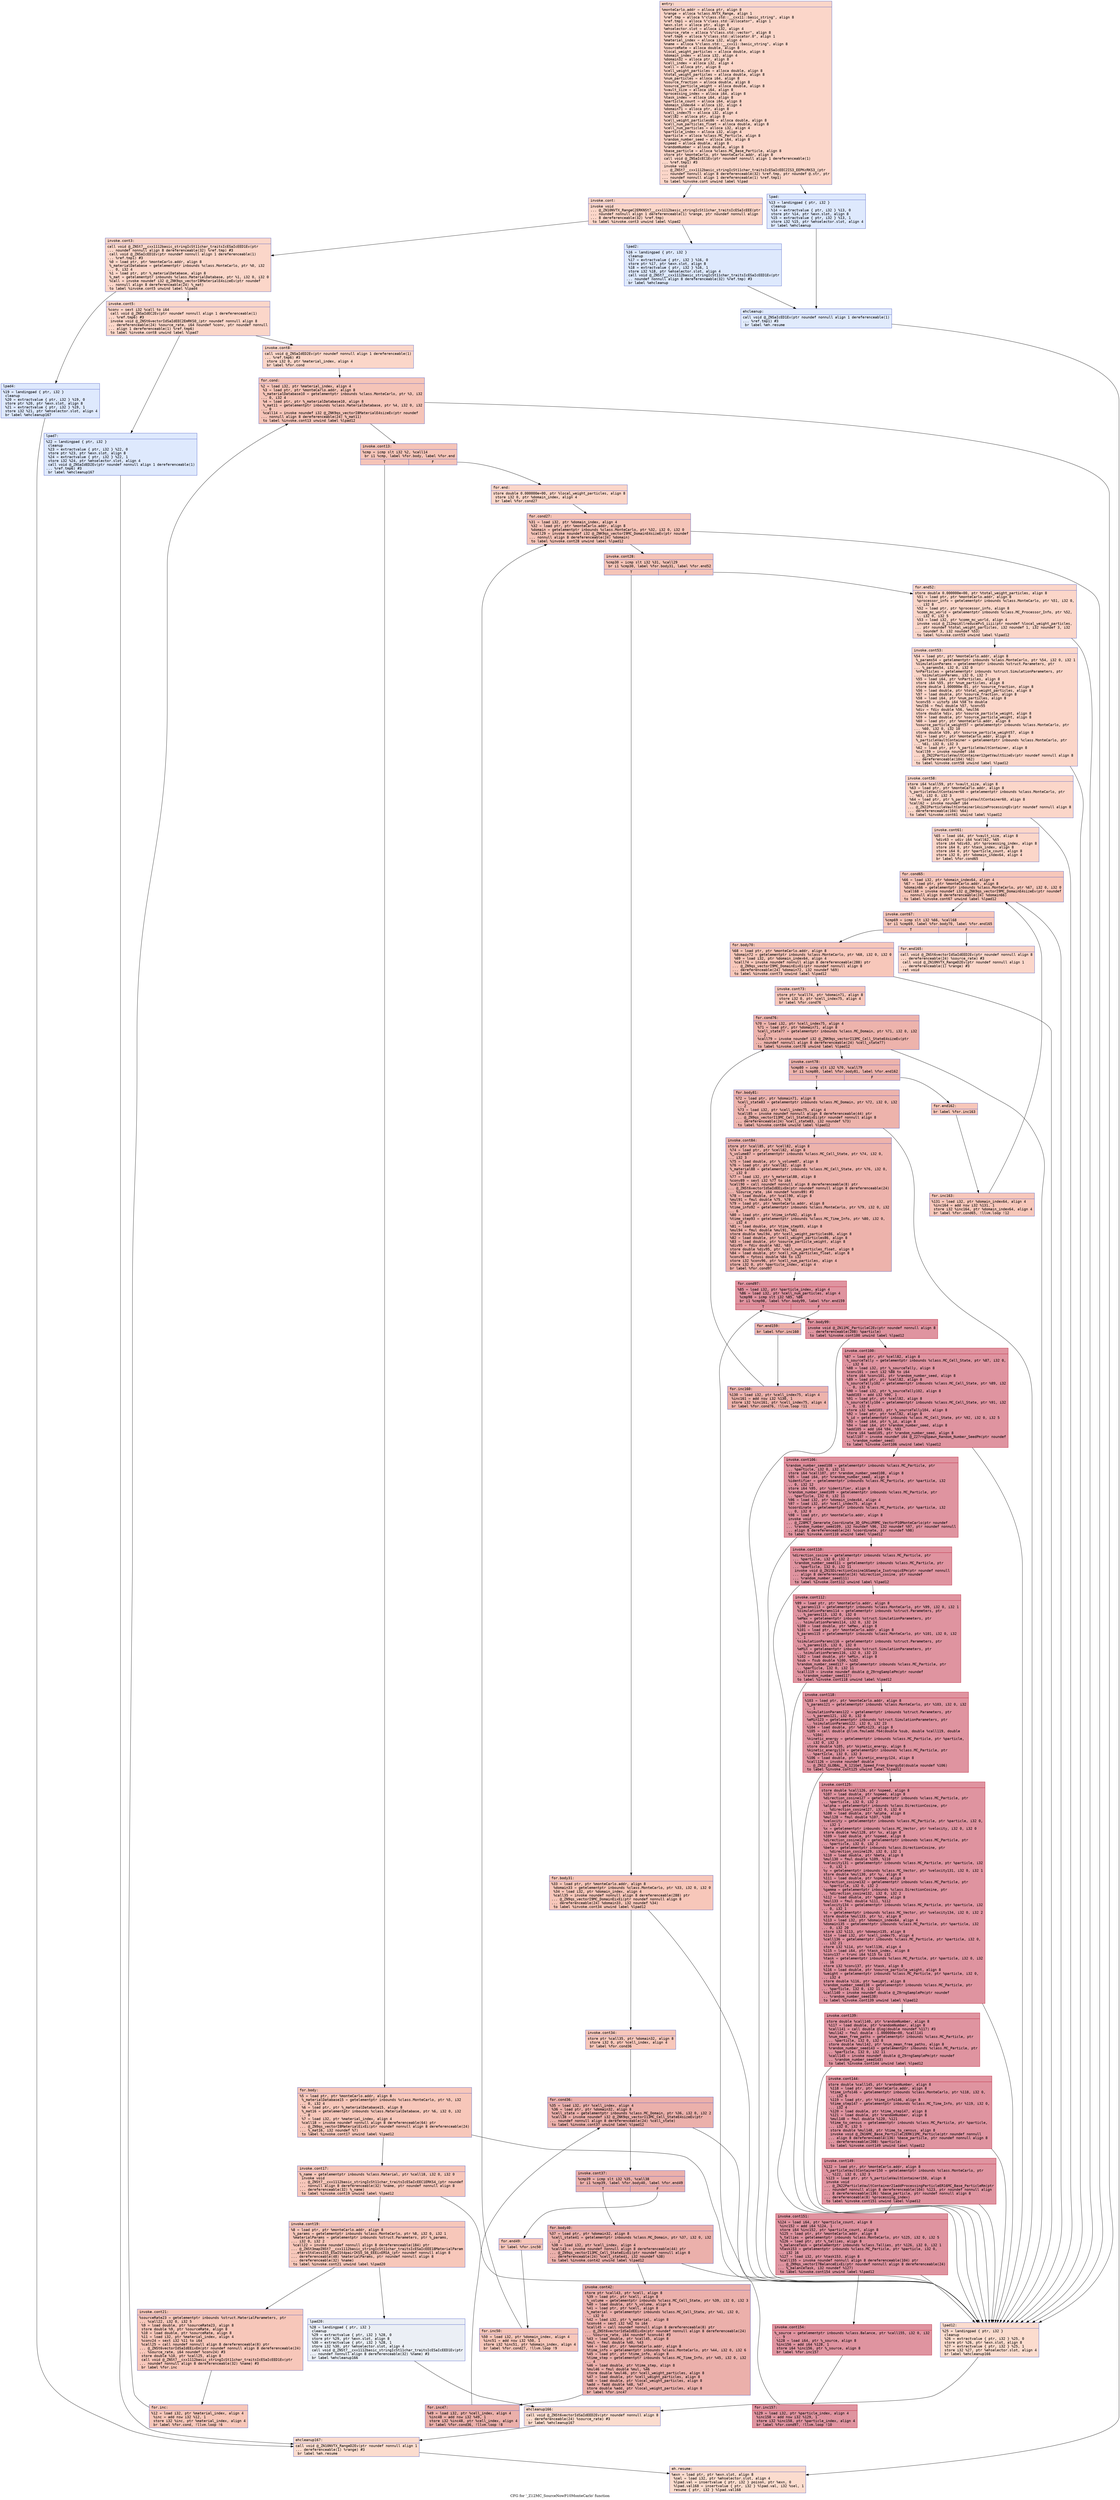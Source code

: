 digraph "CFG for '_Z12MC_SourceNowP10MonteCarlo' function" {
	label="CFG for '_Z12MC_SourceNowP10MonteCarlo' function";

	Node0x55f462287c60 [shape=record,color="#3d50c3ff", style=filled, fillcolor="#f6a38570" fontname="Courier",label="{entry:\l|  %monteCarlo.addr = alloca ptr, align 8\l  %range = alloca %class.NVTX_Range, align 1\l  %ref.tmp = alloca %\"class.std::__cxx11::basic_string\", align 8\l  %ref.tmp1 = alloca %\"class.std::allocator\", align 1\l  %exn.slot = alloca ptr, align 8\l  %ehselector.slot = alloca i32, align 4\l  %source_rate = alloca %\"class.std::vector\", align 8\l  %ref.tmp6 = alloca %\"class.std::allocator.0\", align 1\l  %material_index = alloca i32, align 4\l  %name = alloca %\"class.std::__cxx11::basic_string\", align 8\l  %sourceRate = alloca double, align 8\l  %local_weight_particles = alloca double, align 8\l  %domain_index = alloca i32, align 4\l  %domain32 = alloca ptr, align 8\l  %cell_index = alloca i32, align 4\l  %cell = alloca ptr, align 8\l  %cell_weight_particles = alloca double, align 8\l  %total_weight_particles = alloca double, align 8\l  %num_particles = alloca i64, align 8\l  %source_fraction = alloca double, align 8\l  %source_particle_weight = alloca double, align 8\l  %vault_size = alloca i64, align 8\l  %processing_index = alloca i64, align 8\l  %task_index = alloca i64, align 8\l  %particle_count = alloca i64, align 8\l  %domain_index64 = alloca i32, align 4\l  %domain71 = alloca ptr, align 8\l  %cell_index75 = alloca i32, align 4\l  %cell82 = alloca ptr, align 8\l  %cell_weight_particles86 = alloca double, align 8\l  %cell_num_particles_float = alloca double, align 8\l  %cell_num_particles = alloca i32, align 4\l  %particle_index = alloca i32, align 4\l  %particle = alloca %class.MC_Particle, align 8\l  %random_number_seed = alloca i64, align 8\l  %speed = alloca double, align 8\l  %randomNumber = alloca double, align 8\l  %base_particle = alloca %class.MC_Base_Particle, align 8\l  store ptr %monteCarlo, ptr %monteCarlo.addr, align 8\l  call void @_ZNSaIcEC1Ev(ptr noundef nonnull align 1 dereferenceable(1)\l... %ref.tmp1) #3\l  invoke void\l... @_ZNSt7__cxx1112basic_stringIcSt11char_traitsIcESaIcEEC2IS3_EEPKcRKS3_(ptr\l... noundef nonnull align 8 dereferenceable(32) %ref.tmp, ptr noundef @.str, ptr\l... noundef nonnull align 1 dereferenceable(1) %ref.tmp1)\l          to label %invoke.cont unwind label %lpad\l}"];
	Node0x55f462287c60 -> Node0x55f46228a5b0[tooltip="entry -> invoke.cont\nProbability 100.00%" ];
	Node0x55f462287c60 -> Node0x55f46228a660[tooltip="entry -> lpad\nProbability 0.00%" ];
	Node0x55f46228a5b0 [shape=record,color="#3d50c3ff", style=filled, fillcolor="#f6a38570" fontname="Courier",label="{invoke.cont:\l|  invoke void\l... @_ZN10NVTX_RangeC2ERKNSt7__cxx1112basic_stringIcSt11char_traitsIcESaIcEEE(ptr\l... noundef nonnull align 1 dereferenceable(1) %range, ptr noundef nonnull align\l... 8 dereferenceable(32) %ref.tmp)\l          to label %invoke.cont3 unwind label %lpad2\l}"];
	Node0x55f46228a5b0 -> Node0x55f46228a560[tooltip="invoke.cont -> invoke.cont3\nProbability 100.00%" ];
	Node0x55f46228a5b0 -> Node0x55f46228a960[tooltip="invoke.cont -> lpad2\nProbability 0.00%" ];
	Node0x55f46228a560 [shape=record,color="#3d50c3ff", style=filled, fillcolor="#f6a38570" fontname="Courier",label="{invoke.cont3:\l|  call void @_ZNSt7__cxx1112basic_stringIcSt11char_traitsIcESaIcEED1Ev(ptr\l... noundef nonnull align 8 dereferenceable(32) %ref.tmp) #3\l  call void @_ZNSaIcED1Ev(ptr noundef nonnull align 1 dereferenceable(1)\l... %ref.tmp1) #3\l  %0 = load ptr, ptr %monteCarlo.addr, align 8\l  %_materialDatabase = getelementptr inbounds %class.MonteCarlo, ptr %0, i32\l... 0, i32 4\l  %1 = load ptr, ptr %_materialDatabase, align 8\l  %_mat = getelementptr inbounds %class.MaterialDatabase, ptr %1, i32 0, i32 0\l  %call = invoke noundef i32 @_ZNK9qs_vectorI8MaterialE4sizeEv(ptr noundef\l... nonnull align 8 dereferenceable(24) %_mat)\l          to label %invoke.cont5 unwind label %lpad4\l}"];
	Node0x55f46228a560 -> Node0x55f46228bc00[tooltip="invoke.cont3 -> invoke.cont5\nProbability 100.00%" ];
	Node0x55f46228a560 -> Node0x55f46228bcb0[tooltip="invoke.cont3 -> lpad4\nProbability 0.00%" ];
	Node0x55f46228bc00 [shape=record,color="#3d50c3ff", style=filled, fillcolor="#f6a38570" fontname="Courier",label="{invoke.cont5:\l|  %conv = sext i32 %call to i64\l  call void @_ZNSaIdEC2Ev(ptr noundef nonnull align 1 dereferenceable(1)\l... %ref.tmp6) #3\l  invoke void @_ZNSt6vectorIdSaIdEEC2EmRKS0_(ptr noundef nonnull align 8\l... dereferenceable(24) %source_rate, i64 noundef %conv, ptr noundef nonnull\l... align 1 dereferenceable(1) %ref.tmp6)\l          to label %invoke.cont8 unwind label %lpad7\l}"];
	Node0x55f46228bc00 -> Node0x55f46228c760[tooltip="invoke.cont5 -> invoke.cont8\nProbability 100.00%" ];
	Node0x55f46228bc00 -> Node0x55f46228c810[tooltip="invoke.cont5 -> lpad7\nProbability 0.00%" ];
	Node0x55f46228c760 [shape=record,color="#3d50c3ff", style=filled, fillcolor="#f6a38570" fontname="Courier",label="{invoke.cont8:\l|  call void @_ZNSaIdED2Ev(ptr noundef nonnull align 1 dereferenceable(1)\l... %ref.tmp6) #3\l  store i32 0, ptr %material_index, align 4\l  br label %for.cond\l}"];
	Node0x55f46228c760 -> Node0x55f46228cd90[tooltip="invoke.cont8 -> for.cond\nProbability 100.00%" ];
	Node0x55f46228cd90 [shape=record,color="#3d50c3ff", style=filled, fillcolor="#e97a5f70" fontname="Courier",label="{for.cond:\l|  %2 = load i32, ptr %material_index, align 4\l  %3 = load ptr, ptr %monteCarlo.addr, align 8\l  %_materialDatabase10 = getelementptr inbounds %class.MonteCarlo, ptr %3, i32\l... 0, i32 4\l  %4 = load ptr, ptr %_materialDatabase10, align 8\l  %_mat11 = getelementptr inbounds %class.MaterialDatabase, ptr %4, i32 0, i32\l... 0\l  %call14 = invoke noundef i32 @_ZNK9qs_vectorI8MaterialE4sizeEv(ptr noundef\l... nonnull align 8 dereferenceable(24) %_mat11)\l          to label %invoke.cont13 unwind label %lpad12\l}"];
	Node0x55f46228cd90 -> Node0x55f46228d270[tooltip="for.cond -> invoke.cont13\nProbability 100.00%" ];
	Node0x55f46228cd90 -> Node0x55f46228d2c0[tooltip="for.cond -> lpad12\nProbability 0.00%" ];
	Node0x55f46228d270 [shape=record,color="#3d50c3ff", style=filled, fillcolor="#e97a5f70" fontname="Courier",label="{invoke.cont13:\l|  %cmp = icmp slt i32 %2, %call14\l  br i1 %cmp, label %for.body, label %for.end\l|{<s0>T|<s1>F}}"];
	Node0x55f46228d270:s0 -> Node0x55f46228d4e0[tooltip="invoke.cont13 -> for.body\nProbability 96.88%" ];
	Node0x55f46228d270:s1 -> Node0x55f46228d530[tooltip="invoke.cont13 -> for.end\nProbability 3.12%" ];
	Node0x55f46228d4e0 [shape=record,color="#3d50c3ff", style=filled, fillcolor="#ec7f6370" fontname="Courier",label="{for.body:\l|  %5 = load ptr, ptr %monteCarlo.addr, align 8\l  %_materialDatabase15 = getelementptr inbounds %class.MonteCarlo, ptr %5, i32\l... 0, i32 4\l  %6 = load ptr, ptr %_materialDatabase15, align 8\l  %_mat16 = getelementptr inbounds %class.MaterialDatabase, ptr %6, i32 0, i32\l... 0\l  %7 = load i32, ptr %material_index, align 4\l  %call18 = invoke noundef nonnull align 8 dereferenceable(64) ptr\l... @_ZN9qs_vectorI8MaterialEixEi(ptr noundef nonnull align 8 dereferenceable(24)\l... %_mat16, i32 noundef %7)\l          to label %invoke.cont17 unwind label %lpad12\l}"];
	Node0x55f46228d4e0 -> Node0x55f46228da30[tooltip="for.body -> invoke.cont17\nProbability 100.00%" ];
	Node0x55f46228d4e0 -> Node0x55f46228d2c0[tooltip="for.body -> lpad12\nProbability 0.00%" ];
	Node0x55f46228da30 [shape=record,color="#3d50c3ff", style=filled, fillcolor="#ec7f6370" fontname="Courier",label="{invoke.cont17:\l|  %_name = getelementptr inbounds %class.Material, ptr %call18, i32 0, i32 0\l  invoke void\l... @_ZNSt7__cxx1112basic_stringIcSt11char_traitsIcESaIcEEC1ERKS4_(ptr noundef\l... nonnull align 8 dereferenceable(32) %name, ptr noundef nonnull align 8\l... dereferenceable(32) %_name)\l          to label %invoke.cont19 unwind label %lpad12\l}"];
	Node0x55f46228da30 -> Node0x55f46228de90[tooltip="invoke.cont17 -> invoke.cont19\nProbability 100.00%" ];
	Node0x55f46228da30 -> Node0x55f46228d2c0[tooltip="invoke.cont17 -> lpad12\nProbability 0.00%" ];
	Node0x55f46228de90 [shape=record,color="#3d50c3ff", style=filled, fillcolor="#ec7f6370" fontname="Courier",label="{invoke.cont19:\l|  %8 = load ptr, ptr %monteCarlo.addr, align 8\l  %_params = getelementptr inbounds %class.MonteCarlo, ptr %8, i32 0, i32 1\l  %materialParams = getelementptr inbounds %struct.Parameters, ptr %_params,\l... i32 0, i32 2\l  %call22 = invoke noundef nonnull align 8 dereferenceable(184) ptr\l... @_ZNSt3mapINSt7__cxx1112basic_stringIcSt11char_traitsIcESaIcEEE18MaterialParam\l...etersSt4lessIS5_ESaISt4pairIKS5_S6_EEEixERSA_(ptr noundef nonnull align 8\l... dereferenceable(48) %materialParams, ptr noundef nonnull align 8\l... dereferenceable(32) %name)\l          to label %invoke.cont21 unwind label %lpad20\l}"];
	Node0x55f46228de90 -> Node0x55f46228de40[tooltip="invoke.cont19 -> invoke.cont21\nProbability 100.00%" ];
	Node0x55f46228de90 -> Node0x55f46228e4f0[tooltip="invoke.cont19 -> lpad20\nProbability 0.00%" ];
	Node0x55f46228de40 [shape=record,color="#3d50c3ff", style=filled, fillcolor="#ec7f6370" fontname="Courier",label="{invoke.cont21:\l|  %sourceRate23 = getelementptr inbounds %struct.MaterialParameters, ptr\l... %call22, i32 0, i32 5\l  %9 = load double, ptr %sourceRate23, align 8\l  store double %9, ptr %sourceRate, align 8\l  %10 = load double, ptr %sourceRate, align 8\l  %11 = load i32, ptr %material_index, align 4\l  %conv24 = sext i32 %11 to i64\l  %call25 = call noundef nonnull align 8 dereferenceable(8) ptr\l... @_ZNSt6vectorIdSaIdEEixEm(ptr noundef nonnull align 8 dereferenceable(24)\l... %source_rate, i64 noundef %conv24) #3\l  store double %10, ptr %call25, align 8\l  call void @_ZNSt7__cxx1112basic_stringIcSt11char_traitsIcESaIcEED1Ev(ptr\l... noundef nonnull align 8 dereferenceable(32) %name) #3\l  br label %for.inc\l}"];
	Node0x55f46228de40 -> Node0x55f46228f000[tooltip="invoke.cont21 -> for.inc\nProbability 100.00%" ];
	Node0x55f46228f000 [shape=record,color="#3d50c3ff", style=filled, fillcolor="#ec7f6370" fontname="Courier",label="{for.inc:\l|  %12 = load i32, ptr %material_index, align 4\l  %inc = add nsw i32 %12, 1\l  store i32 %inc, ptr %material_index, align 4\l  br label %for.cond, !llvm.loop !6\l}"];
	Node0x55f46228f000 -> Node0x55f46228cd90[tooltip="for.inc -> for.cond\nProbability 100.00%" ];
	Node0x55f46228a660 [shape=record,color="#3d50c3ff", style=filled, fillcolor="#b5cdfa70" fontname="Courier",label="{lpad:\l|  %13 = landingpad \{ ptr, i32 \}\l          cleanup\l  %14 = extractvalue \{ ptr, i32 \} %13, 0\l  store ptr %14, ptr %exn.slot, align 8\l  %15 = extractvalue \{ ptr, i32 \} %13, 1\l  store i32 %15, ptr %ehselector.slot, align 4\l  br label %ehcleanup\l}"];
	Node0x55f46228a660 -> Node0x55f4622901c0[tooltip="lpad -> ehcleanup\nProbability 100.00%" ];
	Node0x55f46228a960 [shape=record,color="#3d50c3ff", style=filled, fillcolor="#b5cdfa70" fontname="Courier",label="{lpad2:\l|  %16 = landingpad \{ ptr, i32 \}\l          cleanup\l  %17 = extractvalue \{ ptr, i32 \} %16, 0\l  store ptr %17, ptr %exn.slot, align 8\l  %18 = extractvalue \{ ptr, i32 \} %16, 1\l  store i32 %18, ptr %ehselector.slot, align 4\l  call void @_ZNSt7__cxx1112basic_stringIcSt11char_traitsIcESaIcEED1Ev(ptr\l... noundef nonnull align 8 dereferenceable(32) %ref.tmp) #3\l  br label %ehcleanup\l}"];
	Node0x55f46228a960 -> Node0x55f4622901c0[tooltip="lpad2 -> ehcleanup\nProbability 100.00%" ];
	Node0x55f4622901c0 [shape=record,color="#3d50c3ff", style=filled, fillcolor="#bbd1f870" fontname="Courier",label="{ehcleanup:\l|  call void @_ZNSaIcED1Ev(ptr noundef nonnull align 1 dereferenceable(1)\l... %ref.tmp1) #3\l  br label %eh.resume\l}"];
	Node0x55f4622901c0 -> Node0x55f4622907e0[tooltip="ehcleanup -> eh.resume\nProbability 100.00%" ];
	Node0x55f46228bcb0 [shape=record,color="#3d50c3ff", style=filled, fillcolor="#b5cdfa70" fontname="Courier",label="{lpad4:\l|  %19 = landingpad \{ ptr, i32 \}\l          cleanup\l  %20 = extractvalue \{ ptr, i32 \} %19, 0\l  store ptr %20, ptr %exn.slot, align 8\l  %21 = extractvalue \{ ptr, i32 \} %19, 1\l  store i32 %21, ptr %ehselector.slot, align 4\l  br label %ehcleanup167\l}"];
	Node0x55f46228bcb0 -> Node0x55f462290b30[tooltip="lpad4 -> ehcleanup167\nProbability 100.00%" ];
	Node0x55f46228c810 [shape=record,color="#3d50c3ff", style=filled, fillcolor="#b5cdfa70" fontname="Courier",label="{lpad7:\l|  %22 = landingpad \{ ptr, i32 \}\l          cleanup\l  %23 = extractvalue \{ ptr, i32 \} %22, 0\l  store ptr %23, ptr %exn.slot, align 8\l  %24 = extractvalue \{ ptr, i32 \} %22, 1\l  store i32 %24, ptr %ehselector.slot, align 4\l  call void @_ZNSaIdED2Ev(ptr noundef nonnull align 1 dereferenceable(1)\l... %ref.tmp6) #3\l  br label %ehcleanup167\l}"];
	Node0x55f46228c810 -> Node0x55f462290b30[tooltip="lpad7 -> ehcleanup167\nProbability 100.00%" ];
	Node0x55f46228d2c0 [shape=record,color="#3d50c3ff", style=filled, fillcolor="#f7af9170" fontname="Courier",label="{lpad12:\l|  %25 = landingpad \{ ptr, i32 \}\l          cleanup\l  %26 = extractvalue \{ ptr, i32 \} %25, 0\l  store ptr %26, ptr %exn.slot, align 8\l  %27 = extractvalue \{ ptr, i32 \} %25, 1\l  store i32 %27, ptr %ehselector.slot, align 4\l  br label %ehcleanup166\l}"];
	Node0x55f46228d2c0 -> Node0x55f462291300[tooltip="lpad12 -> ehcleanup166\nProbability 100.00%" ];
	Node0x55f46228e4f0 [shape=record,color="#3d50c3ff", style=filled, fillcolor="#d1dae970" fontname="Courier",label="{lpad20:\l|  %28 = landingpad \{ ptr, i32 \}\l          cleanup\l  %29 = extractvalue \{ ptr, i32 \} %28, 0\l  store ptr %29, ptr %exn.slot, align 8\l  %30 = extractvalue \{ ptr, i32 \} %28, 1\l  store i32 %30, ptr %ehselector.slot, align 4\l  call void @_ZNSt7__cxx1112basic_stringIcSt11char_traitsIcESaIcEED1Ev(ptr\l... noundef nonnull align 8 dereferenceable(32) %name) #3\l  br label %ehcleanup166\l}"];
	Node0x55f46228e4f0 -> Node0x55f462291300[tooltip="lpad20 -> ehcleanup166\nProbability 100.00%" ];
	Node0x55f46228d530 [shape=record,color="#3d50c3ff", style=filled, fillcolor="#f6a38570" fontname="Courier",label="{for.end:\l|  store double 0.000000e+00, ptr %local_weight_particles, align 8\l  store i32 0, ptr %domain_index, align 4\l  br label %for.cond27\l}"];
	Node0x55f46228d530 -> Node0x55f462289990[tooltip="for.end -> for.cond27\nProbability 100.00%" ];
	Node0x55f462289990 [shape=record,color="#3d50c3ff", style=filled, fillcolor="#e97a5f70" fontname="Courier",label="{for.cond27:\l|  %31 = load i32, ptr %domain_index, align 4\l  %32 = load ptr, ptr %monteCarlo.addr, align 8\l  %domain = getelementptr inbounds %class.MonteCarlo, ptr %32, i32 0, i32 0\l  %call29 = invoke noundef i32 @_ZNK9qs_vectorI9MC_DomainE4sizeEv(ptr noundef\l... nonnull align 8 dereferenceable(24) %domain)\l          to label %invoke.cont28 unwind label %lpad12\l}"];
	Node0x55f462289990 -> Node0x55f4622924a0[tooltip="for.cond27 -> invoke.cont28\nProbability 100.00%" ];
	Node0x55f462289990 -> Node0x55f46228d2c0[tooltip="for.cond27 -> lpad12\nProbability 0.00%" ];
	Node0x55f4622924a0 [shape=record,color="#3d50c3ff", style=filled, fillcolor="#e97a5f70" fontname="Courier",label="{invoke.cont28:\l|  %cmp30 = icmp slt i32 %31, %call29\l  br i1 %cmp30, label %for.body31, label %for.end52\l|{<s0>T|<s1>F}}"];
	Node0x55f4622924a0:s0 -> Node0x55f462292830[tooltip="invoke.cont28 -> for.body31\nProbability 96.88%" ];
	Node0x55f4622924a0:s1 -> Node0x55f462292880[tooltip="invoke.cont28 -> for.end52\nProbability 3.12%" ];
	Node0x55f462292830 [shape=record,color="#3d50c3ff", style=filled, fillcolor="#ec7f6370" fontname="Courier",label="{for.body31:\l|  %33 = load ptr, ptr %monteCarlo.addr, align 8\l  %domain33 = getelementptr inbounds %class.MonteCarlo, ptr %33, i32 0, i32 0\l  %34 = load i32, ptr %domain_index, align 4\l  %call35 = invoke noundef nonnull align 8 dereferenceable(288) ptr\l... @_ZN9qs_vectorI9MC_DomainEixEi(ptr noundef nonnull align 8\l... dereferenceable(24) %domain33, i32 noundef %34)\l          to label %invoke.cont34 unwind label %lpad12\l}"];
	Node0x55f462292830 -> Node0x55f462292c30[tooltip="for.body31 -> invoke.cont34\nProbability 100.00%" ];
	Node0x55f462292830 -> Node0x55f46228d2c0[tooltip="for.body31 -> lpad12\nProbability 0.00%" ];
	Node0x55f462292c30 [shape=record,color="#3d50c3ff", style=filled, fillcolor="#ec7f6370" fontname="Courier",label="{invoke.cont34:\l|  store ptr %call35, ptr %domain32, align 8\l  store i32 0, ptr %cell_index, align 4\l  br label %for.cond36\l}"];
	Node0x55f462292c30 -> Node0x55f4622930f0[tooltip="invoke.cont34 -> for.cond36\nProbability 100.00%" ];
	Node0x55f4622930f0 [shape=record,color="#3d50c3ff", style=filled, fillcolor="#d24b4070" fontname="Courier",label="{for.cond36:\l|  %35 = load i32, ptr %cell_index, align 4\l  %36 = load ptr, ptr %domain32, align 8\l  %cell_state = getelementptr inbounds %class.MC_Domain, ptr %36, i32 0, i32 2\l  %call38 = invoke noundef i32 @_ZNK9qs_vectorI13MC_Cell_StateE4sizeEv(ptr\l... noundef nonnull align 8 dereferenceable(24) %cell_state)\l          to label %invoke.cont37 unwind label %lpad12\l}"];
	Node0x55f4622930f0 -> Node0x55f4622933d0[tooltip="for.cond36 -> invoke.cont37\nProbability 100.00%" ];
	Node0x55f4622930f0 -> Node0x55f46228d2c0[tooltip="for.cond36 -> lpad12\nProbability 0.00%" ];
	Node0x55f4622933d0 [shape=record,color="#3d50c3ff", style=filled, fillcolor="#d24b4070" fontname="Courier",label="{invoke.cont37:\l|  %cmp39 = icmp slt i32 %35, %call38\l  br i1 %cmp39, label %for.body40, label %for.end49\l|{<s0>T|<s1>F}}"];
	Node0x55f4622933d0:s0 -> Node0x55f462293740[tooltip="invoke.cont37 -> for.body40\nProbability 96.88%" ];
	Node0x55f4622933d0:s1 -> Node0x55f46228bf00[tooltip="invoke.cont37 -> for.end49\nProbability 3.12%" ];
	Node0x55f462293740 [shape=record,color="#3d50c3ff", style=filled, fillcolor="#d24b4070" fontname="Courier",label="{for.body40:\l|  %37 = load ptr, ptr %domain32, align 8\l  %cell_state41 = getelementptr inbounds %class.MC_Domain, ptr %37, i32 0, i32\l... 2\l  %38 = load i32, ptr %cell_index, align 4\l  %call43 = invoke noundef nonnull align 8 dereferenceable(44) ptr\l... @_ZN9qs_vectorI13MC_Cell_StateEixEi(ptr noundef nonnull align 8\l... dereferenceable(24) %cell_state41, i32 noundef %38)\l          to label %invoke.cont42 unwind label %lpad12\l}"];
	Node0x55f462293740 -> Node0x55f46228c2b0[tooltip="for.body40 -> invoke.cont42\nProbability 100.00%" ];
	Node0x55f462293740 -> Node0x55f46228d2c0[tooltip="for.body40 -> lpad12\nProbability 0.00%" ];
	Node0x55f46228c2b0 [shape=record,color="#3d50c3ff", style=filled, fillcolor="#d24b4070" fontname="Courier",label="{invoke.cont42:\l|  store ptr %call43, ptr %cell, align 8\l  %39 = load ptr, ptr %cell, align 8\l  %_volume = getelementptr inbounds %class.MC_Cell_State, ptr %39, i32 0, i32 3\l  %40 = load double, ptr %_volume, align 8\l  %41 = load ptr, ptr %cell, align 8\l  %_material = getelementptr inbounds %class.MC_Cell_State, ptr %41, i32 0,\l... i32 0\l  %42 = load i32, ptr %_material, align 8\l  %conv44 = sext i32 %42 to i64\l  %call45 = call noundef nonnull align 8 dereferenceable(8) ptr\l... @_ZNSt6vectorIdSaIdEEixEm(ptr noundef nonnull align 8 dereferenceable(24)\l... %source_rate, i64 noundef %conv44) #3\l  %43 = load double, ptr %call45, align 8\l  %mul = fmul double %40, %43\l  %44 = load ptr, ptr %monteCarlo.addr, align 8\l  %time_info = getelementptr inbounds %class.MonteCarlo, ptr %44, i32 0, i32 6\l  %45 = load ptr, ptr %time_info, align 8\l  %time_step = getelementptr inbounds %class.MC_Time_Info, ptr %45, i32 0, i32\l... 4\l  %46 = load double, ptr %time_step, align 8\l  %mul46 = fmul double %mul, %46\l  store double %mul46, ptr %cell_weight_particles, align 8\l  %47 = load double, ptr %cell_weight_particles, align 8\l  %48 = load double, ptr %local_weight_particles, align 8\l  %add = fadd double %48, %47\l  store double %add, ptr %local_weight_particles, align 8\l  br label %for.inc47\l}"];
	Node0x55f46228c2b0 -> Node0x55f462295bd0[tooltip="invoke.cont42 -> for.inc47\nProbability 100.00%" ];
	Node0x55f462295bd0 [shape=record,color="#3d50c3ff", style=filled, fillcolor="#d24b4070" fontname="Courier",label="{for.inc47:\l|  %49 = load i32, ptr %cell_index, align 4\l  %inc48 = add nsw i32 %49, 1\l  store i32 %inc48, ptr %cell_index, align 4\l  br label %for.cond36, !llvm.loop !8\l}"];
	Node0x55f462295bd0 -> Node0x55f4622930f0[tooltip="for.inc47 -> for.cond36\nProbability 100.00%" ];
	Node0x55f46228bf00 [shape=record,color="#3d50c3ff", style=filled, fillcolor="#ec7f6370" fontname="Courier",label="{for.end49:\l|  br label %for.inc50\l}"];
	Node0x55f46228bf00 -> Node0x55f462296020[tooltip="for.end49 -> for.inc50\nProbability 100.00%" ];
	Node0x55f462296020 [shape=record,color="#3d50c3ff", style=filled, fillcolor="#ec7f6370" fontname="Courier",label="{for.inc50:\l|  %50 = load i32, ptr %domain_index, align 4\l  %inc51 = add nsw i32 %50, 1\l  store i32 %inc51, ptr %domain_index, align 4\l  br label %for.cond27, !llvm.loop !9\l}"];
	Node0x55f462296020 -> Node0x55f462289990[tooltip="for.inc50 -> for.cond27\nProbability 100.00%" ];
	Node0x55f462292880 [shape=record,color="#3d50c3ff", style=filled, fillcolor="#f6a38570" fontname="Courier",label="{for.end52:\l|  store double 0.000000e+00, ptr %total_weight_particles, align 8\l  %51 = load ptr, ptr %monteCarlo.addr, align 8\l  %processor_info = getelementptr inbounds %class.MonteCarlo, ptr %51, i32 0,\l... i32 8\l  %52 = load ptr, ptr %processor_info, align 8\l  %comm_mc_world = getelementptr inbounds %class.MC_Processor_Info, ptr %52,\l... i32 0, i32 5\l  %53 = load i32, ptr %comm_mc_world, align 4\l  invoke void @_Z12mpiAllreducePvS_iiii(ptr noundef %local_weight_particles,\l... ptr noundef %total_weight_particles, i32 noundef 1, i32 noundef 3, i32\l... noundef 3, i32 noundef %53)\l          to label %invoke.cont53 unwind label %lpad12\l}"];
	Node0x55f462292880 -> Node0x55f462296930[tooltip="for.end52 -> invoke.cont53\nProbability 100.00%" ];
	Node0x55f462292880 -> Node0x55f46228d2c0[tooltip="for.end52 -> lpad12\nProbability 0.00%" ];
	Node0x55f462296930 [shape=record,color="#3d50c3ff", style=filled, fillcolor="#f6a38570" fontname="Courier",label="{invoke.cont53:\l|  %54 = load ptr, ptr %monteCarlo.addr, align 8\l  %_params54 = getelementptr inbounds %class.MonteCarlo, ptr %54, i32 0, i32 1\l  %simulationParams = getelementptr inbounds %struct.Parameters, ptr\l... %_params54, i32 0, i32 0\l  %nParticles = getelementptr inbounds %struct.SimulationParameters, ptr\l... %simulationParams, i32 0, i32 7\l  %55 = load i64, ptr %nParticles, align 8\l  store i64 %55, ptr %num_particles, align 8\l  store double 1.000000e-01, ptr %source_fraction, align 8\l  %56 = load double, ptr %total_weight_particles, align 8\l  %57 = load double, ptr %source_fraction, align 8\l  %58 = load i64, ptr %num_particles, align 8\l  %conv55 = uitofp i64 %58 to double\l  %mul56 = fmul double %57, %conv55\l  %div = fdiv double %56, %mul56\l  store double %div, ptr %source_particle_weight, align 8\l  %59 = load double, ptr %source_particle_weight, align 8\l  %60 = load ptr, ptr %monteCarlo.addr, align 8\l  %source_particle_weight57 = getelementptr inbounds %class.MonteCarlo, ptr\l... %60, i32 0, i32 10\l  store double %59, ptr %source_particle_weight57, align 8\l  %61 = load ptr, ptr %monteCarlo.addr, align 8\l  %_particleVaultContainer = getelementptr inbounds %class.MonteCarlo, ptr\l... %61, i32 0, i32 3\l  %62 = load ptr, ptr %_particleVaultContainer, align 8\l  %call59 = invoke noundef i64\l... @_ZN22ParticleVaultContainer12getVaultSizeEv(ptr noundef nonnull align 8\l... dereferenceable(104) %62)\l          to label %invoke.cont58 unwind label %lpad12\l}"];
	Node0x55f462296930 -> Node0x55f462298ad0[tooltip="invoke.cont53 -> invoke.cont58\nProbability 100.00%" ];
	Node0x55f462296930 -> Node0x55f46228d2c0[tooltip="invoke.cont53 -> lpad12\nProbability 0.00%" ];
	Node0x55f462298ad0 [shape=record,color="#3d50c3ff", style=filled, fillcolor="#f6a38570" fontname="Courier",label="{invoke.cont58:\l|  store i64 %call59, ptr %vault_size, align 8\l  %63 = load ptr, ptr %monteCarlo.addr, align 8\l  %_particleVaultContainer60 = getelementptr inbounds %class.MonteCarlo, ptr\l... %63, i32 0, i32 3\l  %64 = load ptr, ptr %_particleVaultContainer60, align 8\l  %call62 = invoke noundef i64\l... @_ZN22ParticleVaultContainer14sizeProcessingEv(ptr noundef nonnull align 8\l... dereferenceable(104) %64)\l          to label %invoke.cont61 unwind label %lpad12\l}"];
	Node0x55f462298ad0 -> Node0x55f462299060[tooltip="invoke.cont58 -> invoke.cont61\nProbability 100.00%" ];
	Node0x55f462298ad0 -> Node0x55f46228d2c0[tooltip="invoke.cont58 -> lpad12\nProbability 0.00%" ];
	Node0x55f462299060 [shape=record,color="#3d50c3ff", style=filled, fillcolor="#f6a38570" fontname="Courier",label="{invoke.cont61:\l|  %65 = load i64, ptr %vault_size, align 8\l  %div63 = udiv i64 %call62, %65\l  store i64 %div63, ptr %processing_index, align 8\l  store i64 0, ptr %task_index, align 8\l  store i64 0, ptr %particle_count, align 8\l  store i32 0, ptr %domain_index64, align 4\l  br label %for.cond65\l}"];
	Node0x55f462299060 -> Node0x55f4622996d0[tooltip="invoke.cont61 -> for.cond65\nProbability 100.00%" ];
	Node0x55f4622996d0 [shape=record,color="#3d50c3ff", style=filled, fillcolor="#ec7f6370" fontname="Courier",label="{for.cond65:\l|  %66 = load i32, ptr %domain_index64, align 4\l  %67 = load ptr, ptr %monteCarlo.addr, align 8\l  %domain66 = getelementptr inbounds %class.MonteCarlo, ptr %67, i32 0, i32 0\l  %call68 = invoke noundef i32 @_ZNK9qs_vectorI9MC_DomainE4sizeEv(ptr noundef\l... nonnull align 8 dereferenceable(24) %domain66)\l          to label %invoke.cont67 unwind label %lpad12\l}"];
	Node0x55f4622996d0 -> Node0x55f4622999b0[tooltip="for.cond65 -> invoke.cont67\nProbability 100.00%" ];
	Node0x55f4622996d0 -> Node0x55f46228d2c0[tooltip="for.cond65 -> lpad12\nProbability 0.00%" ];
	Node0x55f4622999b0 [shape=record,color="#3d50c3ff", style=filled, fillcolor="#ec7f6370" fontname="Courier",label="{invoke.cont67:\l|  %cmp69 = icmp slt i32 %66, %call68\l  br i1 %cmp69, label %for.body70, label %for.end165\l|{<s0>T|<s1>F}}"];
	Node0x55f4622999b0:s0 -> Node0x55f462299c60[tooltip="invoke.cont67 -> for.body70\nProbability 96.88%" ];
	Node0x55f4622999b0:s1 -> Node0x55f462299cb0[tooltip="invoke.cont67 -> for.end165\nProbability 3.12%" ];
	Node0x55f462299c60 [shape=record,color="#3d50c3ff", style=filled, fillcolor="#ec7f6370" fontname="Courier",label="{for.body70:\l|  %68 = load ptr, ptr %monteCarlo.addr, align 8\l  %domain72 = getelementptr inbounds %class.MonteCarlo, ptr %68, i32 0, i32 0\l  %69 = load i32, ptr %domain_index64, align 4\l  %call74 = invoke noundef nonnull align 8 dereferenceable(288) ptr\l... @_ZN9qs_vectorI9MC_DomainEixEi(ptr noundef nonnull align 8\l... dereferenceable(24) %domain72, i32 noundef %69)\l          to label %invoke.cont73 unwind label %lpad12\l}"];
	Node0x55f462299c60 -> Node0x55f46229a030[tooltip="for.body70 -> invoke.cont73\nProbability 100.00%" ];
	Node0x55f462299c60 -> Node0x55f46228d2c0[tooltip="for.body70 -> lpad12\nProbability 0.00%" ];
	Node0x55f46229a030 [shape=record,color="#3d50c3ff", style=filled, fillcolor="#ec7f6370" fontname="Courier",label="{invoke.cont73:\l|  store ptr %call74, ptr %domain71, align 8\l  store i32 0, ptr %cell_index75, align 4\l  br label %for.cond76\l}"];
	Node0x55f46229a030 -> Node0x55f46229a3b0[tooltip="invoke.cont73 -> for.cond76\nProbability 100.00%" ];
	Node0x55f46229a3b0 [shape=record,color="#3d50c3ff", style=filled, fillcolor="#d6524470" fontname="Courier",label="{for.cond76:\l|  %70 = load i32, ptr %cell_index75, align 4\l  %71 = load ptr, ptr %domain71, align 8\l  %cell_state77 = getelementptr inbounds %class.MC_Domain, ptr %71, i32 0, i32\l... 2\l  %call79 = invoke noundef i32 @_ZNK9qs_vectorI13MC_Cell_StateE4sizeEv(ptr\l... noundef nonnull align 8 dereferenceable(24) %cell_state77)\l          to label %invoke.cont78 unwind label %lpad12\l}"];
	Node0x55f46229a3b0 -> Node0x55f46229a660[tooltip="for.cond76 -> invoke.cont78\nProbability 100.00%" ];
	Node0x55f46229a3b0 -> Node0x55f46228d2c0[tooltip="for.cond76 -> lpad12\nProbability 0.00%" ];
	Node0x55f46229a660 [shape=record,color="#3d50c3ff", style=filled, fillcolor="#d6524470" fontname="Courier",label="{invoke.cont78:\l|  %cmp80 = icmp slt i32 %70, %call79\l  br i1 %cmp80, label %for.body81, label %for.end162\l|{<s0>T|<s1>F}}"];
	Node0x55f46229a660:s0 -> Node0x55f46229a8f0[tooltip="invoke.cont78 -> for.body81\nProbability 96.88%" ];
	Node0x55f46229a660:s1 -> Node0x55f46229a940[tooltip="invoke.cont78 -> for.end162\nProbability 3.12%" ];
	Node0x55f46229a8f0 [shape=record,color="#3d50c3ff", style=filled, fillcolor="#d6524470" fontname="Courier",label="{for.body81:\l|  %72 = load ptr, ptr %domain71, align 8\l  %cell_state83 = getelementptr inbounds %class.MC_Domain, ptr %72, i32 0, i32\l... 2\l  %73 = load i32, ptr %cell_index75, align 4\l  %call85 = invoke noundef nonnull align 8 dereferenceable(44) ptr\l... @_ZN9qs_vectorI13MC_Cell_StateEixEi(ptr noundef nonnull align 8\l... dereferenceable(24) %cell_state83, i32 noundef %73)\l          to label %invoke.cont84 unwind label %lpad12\l}"];
	Node0x55f46229a8f0 -> Node0x55f46229acc0[tooltip="for.body81 -> invoke.cont84\nProbability 100.00%" ];
	Node0x55f46229a8f0 -> Node0x55f46228d2c0[tooltip="for.body81 -> lpad12\nProbability 0.00%" ];
	Node0x55f46229acc0 [shape=record,color="#3d50c3ff", style=filled, fillcolor="#d6524470" fontname="Courier",label="{invoke.cont84:\l|  store ptr %call85, ptr %cell82, align 8\l  %74 = load ptr, ptr %cell82, align 8\l  %_volume87 = getelementptr inbounds %class.MC_Cell_State, ptr %74, i32 0,\l... i32 3\l  %75 = load double, ptr %_volume87, align 8\l  %76 = load ptr, ptr %cell82, align 8\l  %_material88 = getelementptr inbounds %class.MC_Cell_State, ptr %76, i32 0,\l... i32 0\l  %77 = load i32, ptr %_material88, align 8\l  %conv89 = sext i32 %77 to i64\l  %call90 = call noundef nonnull align 8 dereferenceable(8) ptr\l... @_ZNSt6vectorIdSaIdEEixEm(ptr noundef nonnull align 8 dereferenceable(24)\l... %source_rate, i64 noundef %conv89) #3\l  %78 = load double, ptr %call90, align 8\l  %mul91 = fmul double %75, %78\l  %79 = load ptr, ptr %monteCarlo.addr, align 8\l  %time_info92 = getelementptr inbounds %class.MonteCarlo, ptr %79, i32 0, i32\l... 6\l  %80 = load ptr, ptr %time_info92, align 8\l  %time_step93 = getelementptr inbounds %class.MC_Time_Info, ptr %80, i32 0,\l... i32 4\l  %81 = load double, ptr %time_step93, align 8\l  %mul94 = fmul double %mul91, %81\l  store double %mul94, ptr %cell_weight_particles86, align 8\l  %82 = load double, ptr %cell_weight_particles86, align 8\l  %83 = load double, ptr %source_particle_weight, align 8\l  %div95 = fdiv double %82, %83\l  store double %div95, ptr %cell_num_particles_float, align 8\l  %84 = load double, ptr %cell_num_particles_float, align 8\l  %conv96 = fptosi double %84 to i32\l  store i32 %conv96, ptr %cell_num_particles, align 4\l  store i32 0, ptr %particle_index, align 4\l  br label %for.cond97\l}"];
	Node0x55f46229acc0 -> Node0x55f46229bfc0[tooltip="invoke.cont84 -> for.cond97\nProbability 100.00%" ];
	Node0x55f46229bfc0 [shape=record,color="#b70d28ff", style=filled, fillcolor="#b70d2870" fontname="Courier",label="{for.cond97:\l|  %85 = load i32, ptr %particle_index, align 4\l  %86 = load i32, ptr %cell_num_particles, align 4\l  %cmp98 = icmp slt i32 %85, %86\l  br i1 %cmp98, label %for.body99, label %for.end159\l|{<s0>T|<s1>F}}"];
	Node0x55f46229bfc0:s0 -> Node0x55f46229c260[tooltip="for.cond97 -> for.body99\nProbability 96.88%" ];
	Node0x55f46229bfc0:s1 -> Node0x55f46229c2b0[tooltip="for.cond97 -> for.end159\nProbability 3.12%" ];
	Node0x55f46229c260 [shape=record,color="#b70d28ff", style=filled, fillcolor="#b70d2870" fontname="Courier",label="{for.body99:\l|  invoke void @_ZN11MC_ParticleC2Ev(ptr noundef nonnull align 8\l... dereferenceable(208) %particle)\l          to label %invoke.cont100 unwind label %lpad12\l}"];
	Node0x55f46229c260 -> Node0x55f46229c440[tooltip="for.body99 -> invoke.cont100\nProbability 100.00%" ];
	Node0x55f46229c260 -> Node0x55f46228d2c0[tooltip="for.body99 -> lpad12\nProbability 0.00%" ];
	Node0x55f46229c440 [shape=record,color="#b70d28ff", style=filled, fillcolor="#b70d2870" fontname="Courier",label="{invoke.cont100:\l|  %87 = load ptr, ptr %cell82, align 8\l  %_sourceTally = getelementptr inbounds %class.MC_Cell_State, ptr %87, i32 0,\l... i32 6\l  %88 = load i32, ptr %_sourceTally, align 8\l  %conv101 = zext i32 %88 to i64\l  store i64 %conv101, ptr %random_number_seed, align 8\l  %89 = load ptr, ptr %cell82, align 8\l  %_sourceTally102 = getelementptr inbounds %class.MC_Cell_State, ptr %89, i32\l... 0, i32 6\l  %90 = load i32, ptr %_sourceTally102, align 8\l  %add103 = add i32 %90, 1\l  %91 = load ptr, ptr %cell82, align 8\l  %_sourceTally104 = getelementptr inbounds %class.MC_Cell_State, ptr %91, i32\l... 0, i32 6\l  store i32 %add103, ptr %_sourceTally104, align 8\l  %92 = load ptr, ptr %cell82, align 8\l  %_id = getelementptr inbounds %class.MC_Cell_State, ptr %92, i32 0, i32 5\l  %93 = load i64, ptr %_id, align 8\l  %94 = load i64, ptr %random_number_seed, align 8\l  %add105 = add i64 %94, %93\l  store i64 %add105, ptr %random_number_seed, align 8\l  %call107 = invoke noundef i64 @_Z27rngSpawn_Random_Number_SeedPm(ptr noundef\l... %random_number_seed)\l          to label %invoke.cont106 unwind label %lpad12\l}"];
	Node0x55f46229c440 -> Node0x55f46229d330[tooltip="invoke.cont100 -> invoke.cont106\nProbability 100.00%" ];
	Node0x55f46229c440 -> Node0x55f46228d2c0[tooltip="invoke.cont100 -> lpad12\nProbability 0.00%" ];
	Node0x55f46229d330 [shape=record,color="#b70d28ff", style=filled, fillcolor="#b70d2870" fontname="Courier",label="{invoke.cont106:\l|  %random_number_seed108 = getelementptr inbounds %class.MC_Particle, ptr\l... %particle, i32 0, i32 11\l  store i64 %call107, ptr %random_number_seed108, align 8\l  %95 = load i64, ptr %random_number_seed, align 8\l  %identifier = getelementptr inbounds %class.MC_Particle, ptr %particle, i32\l... 0, i32 12\l  store i64 %95, ptr %identifier, align 8\l  %random_number_seed109 = getelementptr inbounds %class.MC_Particle, ptr\l... %particle, i32 0, i32 11\l  %96 = load i32, ptr %domain_index64, align 4\l  %97 = load i32, ptr %cell_index75, align 4\l  %coordinate = getelementptr inbounds %class.MC_Particle, ptr %particle, i32\l... 0, i32 0\l  %98 = load ptr, ptr %monteCarlo.addr, align 8\l  invoke void\l... @_Z28MCT_Generate_Coordinate_3D_GPmiiR9MC_VectorP10MonteCarlo(ptr noundef\l... %random_number_seed109, i32 noundef %96, i32 noundef %97, ptr noundef nonnull\l... align 8 dereferenceable(24) %coordinate, ptr noundef %98)\l          to label %invoke.cont110 unwind label %lpad12\l}"];
	Node0x55f46229d330 -> Node0x55f462295760[tooltip="invoke.cont106 -> invoke.cont110\nProbability 100.00%" ];
	Node0x55f46229d330 -> Node0x55f46228d2c0[tooltip="invoke.cont106 -> lpad12\nProbability 0.00%" ];
	Node0x55f462295760 [shape=record,color="#b70d28ff", style=filled, fillcolor="#b70d2870" fontname="Courier",label="{invoke.cont110:\l|  %direction_cosine = getelementptr inbounds %class.MC_Particle, ptr\l... %particle, i32 0, i32 2\l  %random_number_seed111 = getelementptr inbounds %class.MC_Particle, ptr\l... %particle, i32 0, i32 11\l  invoke void @_ZN15DirectionCosine16Sample_IsotropicEPm(ptr noundef nonnull\l... align 8 dereferenceable(24) %direction_cosine, ptr noundef\l... %random_number_seed111)\l          to label %invoke.cont112 unwind label %lpad12\l}"];
	Node0x55f462295760 -> Node0x55f4622956e0[tooltip="invoke.cont110 -> invoke.cont112\nProbability 100.00%" ];
	Node0x55f462295760 -> Node0x55f46228d2c0[tooltip="invoke.cont110 -> lpad12\nProbability 0.00%" ];
	Node0x55f4622956e0 [shape=record,color="#b70d28ff", style=filled, fillcolor="#b70d2870" fontname="Courier",label="{invoke.cont112:\l|  %99 = load ptr, ptr %monteCarlo.addr, align 8\l  %_params113 = getelementptr inbounds %class.MonteCarlo, ptr %99, i32 0, i32 1\l  %simulationParams114 = getelementptr inbounds %struct.Parameters, ptr\l... %_params113, i32 0, i32 0\l  %eMax = getelementptr inbounds %struct.SimulationParameters, ptr\l... %simulationParams114, i32 0, i32 24\l  %100 = load double, ptr %eMax, align 8\l  %101 = load ptr, ptr %monteCarlo.addr, align 8\l  %_params115 = getelementptr inbounds %class.MonteCarlo, ptr %101, i32 0, i32\l... 1\l  %simulationParams116 = getelementptr inbounds %struct.Parameters, ptr\l... %_params115, i32 0, i32 0\l  %eMin = getelementptr inbounds %struct.SimulationParameters, ptr\l... %simulationParams116, i32 0, i32 23\l  %102 = load double, ptr %eMin, align 8\l  %sub = fsub double %100, %102\l  %random_number_seed117 = getelementptr inbounds %class.MC_Particle, ptr\l... %particle, i32 0, i32 11\l  %call119 = invoke noundef double @_Z9rngSamplePm(ptr noundef\l... %random_number_seed117)\l          to label %invoke.cont118 unwind label %lpad12\l}"];
	Node0x55f4622956e0 -> Node0x55f4622922f0[tooltip="invoke.cont112 -> invoke.cont118\nProbability 100.00%" ];
	Node0x55f4622956e0 -> Node0x55f46228d2c0[tooltip="invoke.cont112 -> lpad12\nProbability 0.00%" ];
	Node0x55f4622922f0 [shape=record,color="#b70d28ff", style=filled, fillcolor="#b70d2870" fontname="Courier",label="{invoke.cont118:\l|  %103 = load ptr, ptr %monteCarlo.addr, align 8\l  %_params121 = getelementptr inbounds %class.MonteCarlo, ptr %103, i32 0, i32\l... 1\l  %simulationParams122 = getelementptr inbounds %struct.Parameters, ptr\l... %_params121, i32 0, i32 0\l  %eMin123 = getelementptr inbounds %struct.SimulationParameters, ptr\l... %simulationParams122, i32 0, i32 23\l  %104 = load double, ptr %eMin123, align 8\l  %105 = call double @llvm.fmuladd.f64(double %sub, double %call119, double\l... %104)\l  %kinetic_energy = getelementptr inbounds %class.MC_Particle, ptr %particle,\l... i32 0, i32 3\l  store double %105, ptr %kinetic_energy, align 8\l  %kinetic_energy124 = getelementptr inbounds %class.MC_Particle, ptr\l... %particle, i32 0, i32 3\l  %106 = load double, ptr %kinetic_energy124, align 8\l  %call126 = invoke noundef double\l... @_ZN12_GLOBAL__N_121Get_Speed_From_EnergyEd(double noundef %106)\l          to label %invoke.cont125 unwind label %lpad12\l}"];
	Node0x55f4622922f0 -> Node0x55f462294070[tooltip="invoke.cont118 -> invoke.cont125\nProbability 100.00%" ];
	Node0x55f4622922f0 -> Node0x55f46228d2c0[tooltip="invoke.cont118 -> lpad12\nProbability 0.00%" ];
	Node0x55f462294070 [shape=record,color="#b70d28ff", style=filled, fillcolor="#b70d2870" fontname="Courier",label="{invoke.cont125:\l|  store double %call126, ptr %speed, align 8\l  %107 = load double, ptr %speed, align 8\l  %direction_cosine127 = getelementptr inbounds %class.MC_Particle, ptr\l... %particle, i32 0, i32 2\l  %alpha = getelementptr inbounds %class.DirectionCosine, ptr\l... %direction_cosine127, i32 0, i32 0\l  %108 = load double, ptr %alpha, align 8\l  %mul128 = fmul double %107, %108\l  %velocity = getelementptr inbounds %class.MC_Particle, ptr %particle, i32 0,\l... i32 1\l  %x = getelementptr inbounds %class.MC_Vector, ptr %velocity, i32 0, i32 0\l  store double %mul128, ptr %x, align 8\l  %109 = load double, ptr %speed, align 8\l  %direction_cosine129 = getelementptr inbounds %class.MC_Particle, ptr\l... %particle, i32 0, i32 2\l  %beta = getelementptr inbounds %class.DirectionCosine, ptr\l... %direction_cosine129, i32 0, i32 1\l  %110 = load double, ptr %beta, align 8\l  %mul130 = fmul double %109, %110\l  %velocity131 = getelementptr inbounds %class.MC_Particle, ptr %particle, i32\l... 0, i32 1\l  %y = getelementptr inbounds %class.MC_Vector, ptr %velocity131, i32 0, i32 1\l  store double %mul130, ptr %y, align 8\l  %111 = load double, ptr %speed, align 8\l  %direction_cosine132 = getelementptr inbounds %class.MC_Particle, ptr\l... %particle, i32 0, i32 2\l  %gamma = getelementptr inbounds %class.DirectionCosine, ptr\l... %direction_cosine132, i32 0, i32 2\l  %112 = load double, ptr %gamma, align 8\l  %mul133 = fmul double %111, %112\l  %velocity134 = getelementptr inbounds %class.MC_Particle, ptr %particle, i32\l... 0, i32 1\l  %z = getelementptr inbounds %class.MC_Vector, ptr %velocity134, i32 0, i32 2\l  store double %mul133, ptr %z, align 8\l  %113 = load i32, ptr %domain_index64, align 4\l  %domain135 = getelementptr inbounds %class.MC_Particle, ptr %particle, i32\l... 0, i32 20\l  store i32 %113, ptr %domain135, align 8\l  %114 = load i32, ptr %cell_index75, align 4\l  %cell136 = getelementptr inbounds %class.MC_Particle, ptr %particle, i32 0,\l... i32 21\l  store i32 %114, ptr %cell136, align 4\l  %115 = load i64, ptr %task_index, align 8\l  %conv137 = trunc i64 %115 to i32\l  %task = getelementptr inbounds %class.MC_Particle, ptr %particle, i32 0, i32\l... 16\l  store i32 %conv137, ptr %task, align 8\l  %116 = load double, ptr %source_particle_weight, align 8\l  %weight = getelementptr inbounds %class.MC_Particle, ptr %particle, i32 0,\l... i32 4\l  store double %116, ptr %weight, align 8\l  %random_number_seed138 = getelementptr inbounds %class.MC_Particle, ptr\l... %particle, i32 0, i32 11\l  %call140 = invoke noundef double @_Z9rngSamplePm(ptr noundef\l... %random_number_seed138)\l          to label %invoke.cont139 unwind label %lpad12\l}"];
	Node0x55f462294070 -> Node0x55f4622a3e80[tooltip="invoke.cont125 -> invoke.cont139\nProbability 100.00%" ];
	Node0x55f462294070 -> Node0x55f46228d2c0[tooltip="invoke.cont125 -> lpad12\nProbability 0.00%" ];
	Node0x55f4622a3e80 [shape=record,color="#b70d28ff", style=filled, fillcolor="#b70d2870" fontname="Courier",label="{invoke.cont139:\l|  store double %call140, ptr %randomNumber, align 8\l  %117 = load double, ptr %randomNumber, align 8\l  %call141 = call double @log(double noundef %117) #3\l  %mul142 = fmul double -1.000000e+00, %call141\l  %num_mean_free_paths = getelementptr inbounds %class.MC_Particle, ptr\l... %particle, i32 0, i32 8\l  store double %mul142, ptr %num_mean_free_paths, align 8\l  %random_number_seed143 = getelementptr inbounds %class.MC_Particle, ptr\l... %particle, i32 0, i32 11\l  %call145 = invoke noundef double @_Z9rngSamplePm(ptr noundef\l... %random_number_seed143)\l          to label %invoke.cont144 unwind label %lpad12\l}"];
	Node0x55f4622a3e80 -> Node0x55f4622a4650[tooltip="invoke.cont139 -> invoke.cont144\nProbability 100.00%" ];
	Node0x55f4622a3e80 -> Node0x55f46228d2c0[tooltip="invoke.cont139 -> lpad12\nProbability 0.00%" ];
	Node0x55f4622a4650 [shape=record,color="#b70d28ff", style=filled, fillcolor="#b70d2870" fontname="Courier",label="{invoke.cont144:\l|  store double %call145, ptr %randomNumber, align 8\l  %118 = load ptr, ptr %monteCarlo.addr, align 8\l  %time_info146 = getelementptr inbounds %class.MonteCarlo, ptr %118, i32 0,\l... i32 6\l  %119 = load ptr, ptr %time_info146, align 8\l  %time_step147 = getelementptr inbounds %class.MC_Time_Info, ptr %119, i32 0,\l... i32 4\l  %120 = load double, ptr %time_step147, align 8\l  %121 = load double, ptr %randomNumber, align 8\l  %mul148 = fmul double %120, %121\l  %time_to_census = getelementptr inbounds %class.MC_Particle, ptr %particle,\l... i32 0, i32 5\l  store double %mul148, ptr %time_to_census, align 8\l  invoke void @_ZN16MC_Base_ParticleC2ERK11MC_Particle(ptr noundef nonnull\l... align 8 dereferenceable(136) %base_particle, ptr noundef nonnull align 8\l... dereferenceable(208) %particle)\l          to label %invoke.cont149 unwind label %lpad12\l}"];
	Node0x55f4622a4650 -> Node0x55f4622a4ee0[tooltip="invoke.cont144 -> invoke.cont149\nProbability 100.00%" ];
	Node0x55f4622a4650 -> Node0x55f46228d2c0[tooltip="invoke.cont144 -> lpad12\nProbability 0.00%" ];
	Node0x55f4622a4ee0 [shape=record,color="#b70d28ff", style=filled, fillcolor="#b70d2870" fontname="Courier",label="{invoke.cont149:\l|  %122 = load ptr, ptr %monteCarlo.addr, align 8\l  %_particleVaultContainer150 = getelementptr inbounds %class.MonteCarlo, ptr\l... %122, i32 0, i32 3\l  %123 = load ptr, ptr %_particleVaultContainer150, align 8\l  invoke void\l... @_ZN22ParticleVaultContainer21addProcessingParticleER16MC_Base_ParticleRm(ptr\l... noundef nonnull align 8 dereferenceable(104) %123, ptr noundef nonnull align\l... 8 dereferenceable(136) %base_particle, ptr noundef nonnull align 8\l... dereferenceable(8) %processing_index)\l          to label %invoke.cont151 unwind label %lpad12\l}"];
	Node0x55f4622a4ee0 -> Node0x55f4622a5480[tooltip="invoke.cont149 -> invoke.cont151\nProbability 100.00%" ];
	Node0x55f4622a4ee0 -> Node0x55f46228d2c0[tooltip="invoke.cont149 -> lpad12\nProbability 0.00%" ];
	Node0x55f4622a5480 [shape=record,color="#b70d28ff", style=filled, fillcolor="#b70d2870" fontname="Courier",label="{invoke.cont151:\l|  %124 = load i64, ptr %particle_count, align 8\l  %inc152 = add i64 %124, 1\l  store i64 %inc152, ptr %particle_count, align 8\l  %125 = load ptr, ptr %monteCarlo.addr, align 8\l  %_tallies = getelementptr inbounds %class.MonteCarlo, ptr %125, i32 0, i32 5\l  %126 = load ptr, ptr %_tallies, align 8\l  %_balanceTask = getelementptr inbounds %class.Tallies, ptr %126, i32 0, i32 1\l  %task153 = getelementptr inbounds %class.MC_Particle, ptr %particle, i32 0,\l... i32 16\l  %127 = load i32, ptr %task153, align 8\l  %call155 = invoke noundef nonnull align 8 dereferenceable(104) ptr\l... @_ZN9qs_vectorI7BalanceEixEi(ptr noundef nonnull align 8 dereferenceable(24)\l... %_balanceTask, i32 noundef %127)\l          to label %invoke.cont154 unwind label %lpad12\l}"];
	Node0x55f4622a5480 -> Node0x55f4622a5db0[tooltip="invoke.cont151 -> invoke.cont154\nProbability 100.00%" ];
	Node0x55f4622a5480 -> Node0x55f46228d2c0[tooltip="invoke.cont151 -> lpad12\nProbability 0.00%" ];
	Node0x55f4622a5db0 [shape=record,color="#b70d28ff", style=filled, fillcolor="#b70d2870" fontname="Courier",label="{invoke.cont154:\l|  %_source = getelementptr inbounds %class.Balance, ptr %call155, i32 0, i32\l... 9\l  %128 = load i64, ptr %_source, align 8\l  %inc156 = add i64 %128, 1\l  store i64 %inc156, ptr %_source, align 8\l  br label %for.inc157\l}"];
	Node0x55f4622a5db0 -> Node0x55f4622a6300[tooltip="invoke.cont154 -> for.inc157\nProbability 100.00%" ];
	Node0x55f4622a6300 [shape=record,color="#b70d28ff", style=filled, fillcolor="#b70d2870" fontname="Courier",label="{for.inc157:\l|  %129 = load i32, ptr %particle_index, align 4\l  %inc158 = add nsw i32 %129, 1\l  store i32 %inc158, ptr %particle_index, align 4\l  br label %for.cond97, !llvm.loop !10\l}"];
	Node0x55f4622a6300 -> Node0x55f46229bfc0[tooltip="for.inc157 -> for.cond97\nProbability 100.00%" ];
	Node0x55f46229c2b0 [shape=record,color="#3d50c3ff", style=filled, fillcolor="#d6524470" fontname="Courier",label="{for.end159:\l|  br label %for.inc160\l}"];
	Node0x55f46229c2b0 -> Node0x55f4622a6780[tooltip="for.end159 -> for.inc160\nProbability 100.00%" ];
	Node0x55f4622a6780 [shape=record,color="#3d50c3ff", style=filled, fillcolor="#d6524470" fontname="Courier",label="{for.inc160:\l|  %130 = load i32, ptr %cell_index75, align 4\l  %inc161 = add nsw i32 %130, 1\l  store i32 %inc161, ptr %cell_index75, align 4\l  br label %for.cond76, !llvm.loop !11\l}"];
	Node0x55f4622a6780 -> Node0x55f46229a3b0[tooltip="for.inc160 -> for.cond76\nProbability 100.00%" ];
	Node0x55f46229a940 [shape=record,color="#3d50c3ff", style=filled, fillcolor="#ec7f6370" fontname="Courier",label="{for.end162:\l|  br label %for.inc163\l}"];
	Node0x55f46229a940 -> Node0x55f4622a6c00[tooltip="for.end162 -> for.inc163\nProbability 100.00%" ];
	Node0x55f4622a6c00 [shape=record,color="#3d50c3ff", style=filled, fillcolor="#ec7f6370" fontname="Courier",label="{for.inc163:\l|  %131 = load i32, ptr %domain_index64, align 4\l  %inc164 = add nsw i32 %131, 1\l  store i32 %inc164, ptr %domain_index64, align 4\l  br label %for.cond65, !llvm.loop !12\l}"];
	Node0x55f4622a6c00 -> Node0x55f4622996d0[tooltip="for.inc163 -> for.cond65\nProbability 100.00%" ];
	Node0x55f462299cb0 [shape=record,color="#3d50c3ff", style=filled, fillcolor="#f6a38570" fontname="Courier",label="{for.end165:\l|  call void @_ZNSt6vectorIdSaIdEED2Ev(ptr noundef nonnull align 8\l... dereferenceable(24) %source_rate) #3\l  call void @_ZN10NVTX_RangeD2Ev(ptr noundef nonnull align 1\l... dereferenceable(1) %range) #3\l  ret void\l}"];
	Node0x55f462291300 [shape=record,color="#3d50c3ff", style=filled, fillcolor="#f7af9170" fontname="Courier",label="{ehcleanup166:\l|  call void @_ZNSt6vectorIdSaIdEED2Ev(ptr noundef nonnull align 8\l... dereferenceable(24) %source_rate) #3\l  br label %ehcleanup167\l}"];
	Node0x55f462291300 -> Node0x55f462290b30[tooltip="ehcleanup166 -> ehcleanup167\nProbability 100.00%" ];
	Node0x55f462290b30 [shape=record,color="#3d50c3ff", style=filled, fillcolor="#f7af9170" fontname="Courier",label="{ehcleanup167:\l|  call void @_ZN10NVTX_RangeD2Ev(ptr noundef nonnull align 1\l... dereferenceable(1) %range) #3\l  br label %eh.resume\l}"];
	Node0x55f462290b30 -> Node0x55f4622907e0[tooltip="ehcleanup167 -> eh.resume\nProbability 100.00%" ];
	Node0x55f4622907e0 [shape=record,color="#3d50c3ff", style=filled, fillcolor="#f7af9170" fontname="Courier",label="{eh.resume:\l|  %exn = load ptr, ptr %exn.slot, align 8\l  %sel = load i32, ptr %ehselector.slot, align 4\l  %lpad.val = insertvalue \{ ptr, i32 \} poison, ptr %exn, 0\l  %lpad.val168 = insertvalue \{ ptr, i32 \} %lpad.val, i32 %sel, 1\l  resume \{ ptr, i32 \} %lpad.val168\l}"];
}
